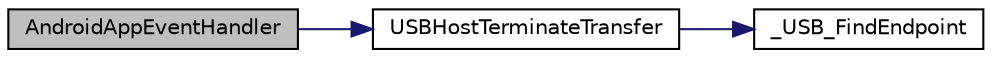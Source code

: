 digraph "AndroidAppEventHandler"
{
  edge [fontname="Helvetica",fontsize="10",labelfontname="Helvetica",labelfontsize="10"];
  node [fontname="Helvetica",fontsize="10",shape=record];
  rankdir="LR";
  Node1 [label="AndroidAppEventHandler",height=0.2,width=0.4,color="black", fillcolor="grey75", style="filled", fontcolor="black"];
  Node1 -> Node2 [color="midnightblue",fontsize="10",style="solid"];
  Node2 [label="USBHostTerminateTransfer",height=0.2,width=0.4,color="black", fillcolor="white", style="filled",URL="$usb__host_8h.html#af3a4f0e446e8dc304bdeede991b36636"];
  Node2 -> Node3 [color="midnightblue",fontsize="10",style="solid"];
  Node3 [label="_USB_FindEndpoint",height=0.2,width=0.4,color="black", fillcolor="white", style="filled",URL="$usb__host_8c.html#ae449b4da12d04e5c006874382c84caab"];
}
